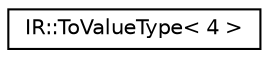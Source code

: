 digraph "Graphical Class Hierarchy"
{
  edge [fontname="Helvetica",fontsize="10",labelfontname="Helvetica",labelfontsize="10"];
  node [fontname="Helvetica",fontsize="10",shape=record];
  rankdir="LR";
  Node0 [label="IR::ToValueType\< 4 \>",height=0.2,width=0.4,color="black", fillcolor="white", style="filled",URL="$struct_i_r_1_1_to_value_type_3_014_01_4.html"];
}
